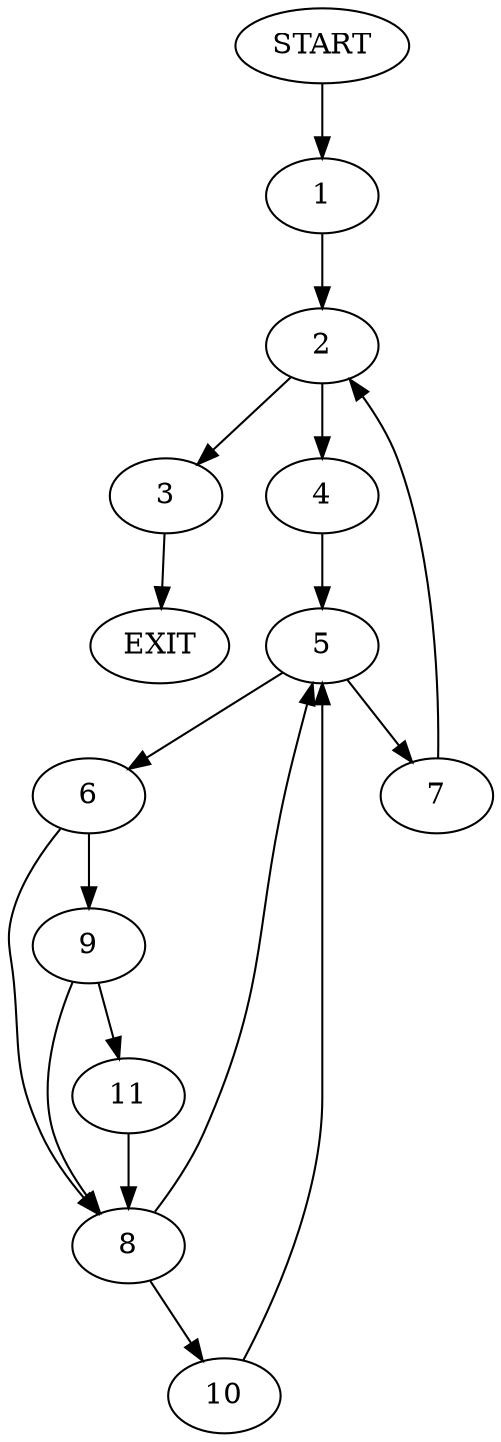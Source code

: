 digraph {
0 [label="START"]
12 [label="EXIT"]
0 -> 1
1 -> 2
2 -> 3
2 -> 4
3 -> 12
4 -> 5
5 -> 6
5 -> 7
6 -> 8
6 -> 9
7 -> 2
8 -> 5
8 -> 10
9 -> 8
9 -> 11
11 -> 8
10 -> 5
}
